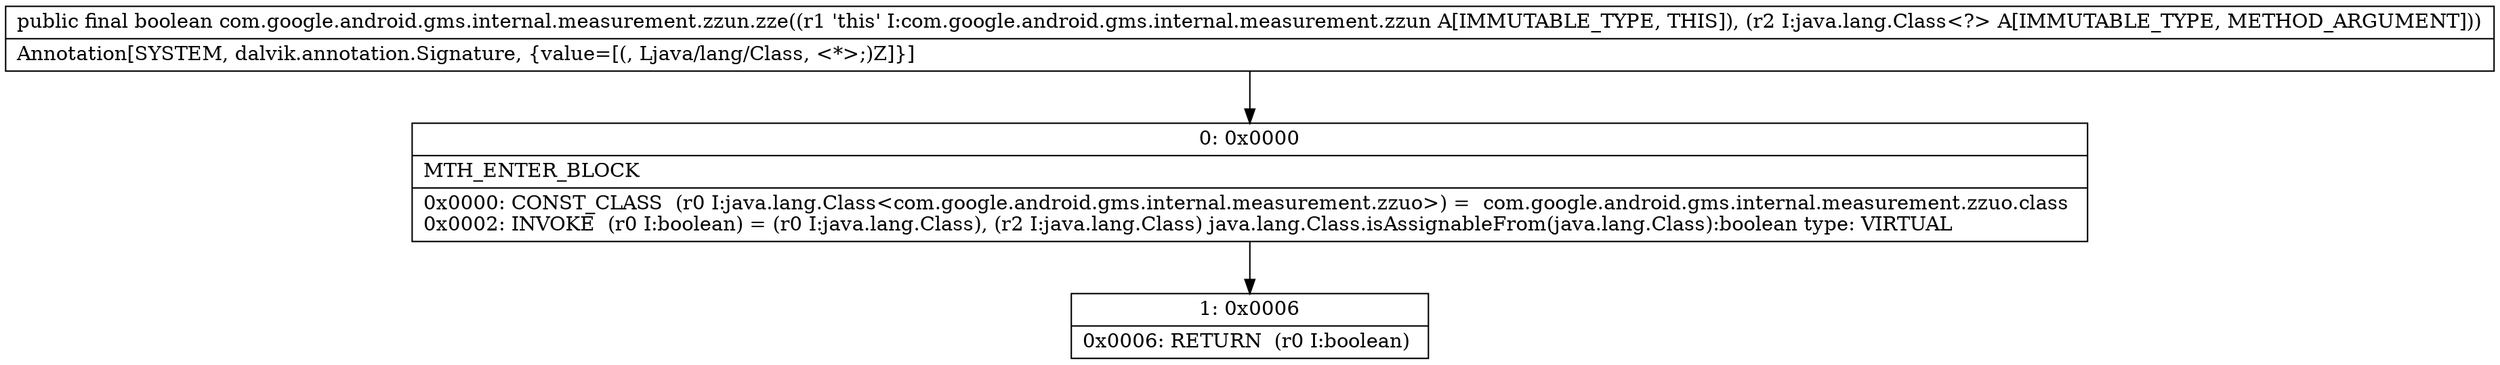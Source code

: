 digraph "CFG forcom.google.android.gms.internal.measurement.zzun.zze(Ljava\/lang\/Class;)Z" {
Node_0 [shape=record,label="{0\:\ 0x0000|MTH_ENTER_BLOCK\l|0x0000: CONST_CLASS  (r0 I:java.lang.Class\<com.google.android.gms.internal.measurement.zzuo\>) =  com.google.android.gms.internal.measurement.zzuo.class \l0x0002: INVOKE  (r0 I:boolean) = (r0 I:java.lang.Class), (r2 I:java.lang.Class) java.lang.Class.isAssignableFrom(java.lang.Class):boolean type: VIRTUAL \l}"];
Node_1 [shape=record,label="{1\:\ 0x0006|0x0006: RETURN  (r0 I:boolean) \l}"];
MethodNode[shape=record,label="{public final boolean com.google.android.gms.internal.measurement.zzun.zze((r1 'this' I:com.google.android.gms.internal.measurement.zzun A[IMMUTABLE_TYPE, THIS]), (r2 I:java.lang.Class\<?\> A[IMMUTABLE_TYPE, METHOD_ARGUMENT]))  | Annotation[SYSTEM, dalvik.annotation.Signature, \{value=[(, Ljava\/lang\/Class, \<*\>;)Z]\}]\l}"];
MethodNode -> Node_0;
Node_0 -> Node_1;
}

